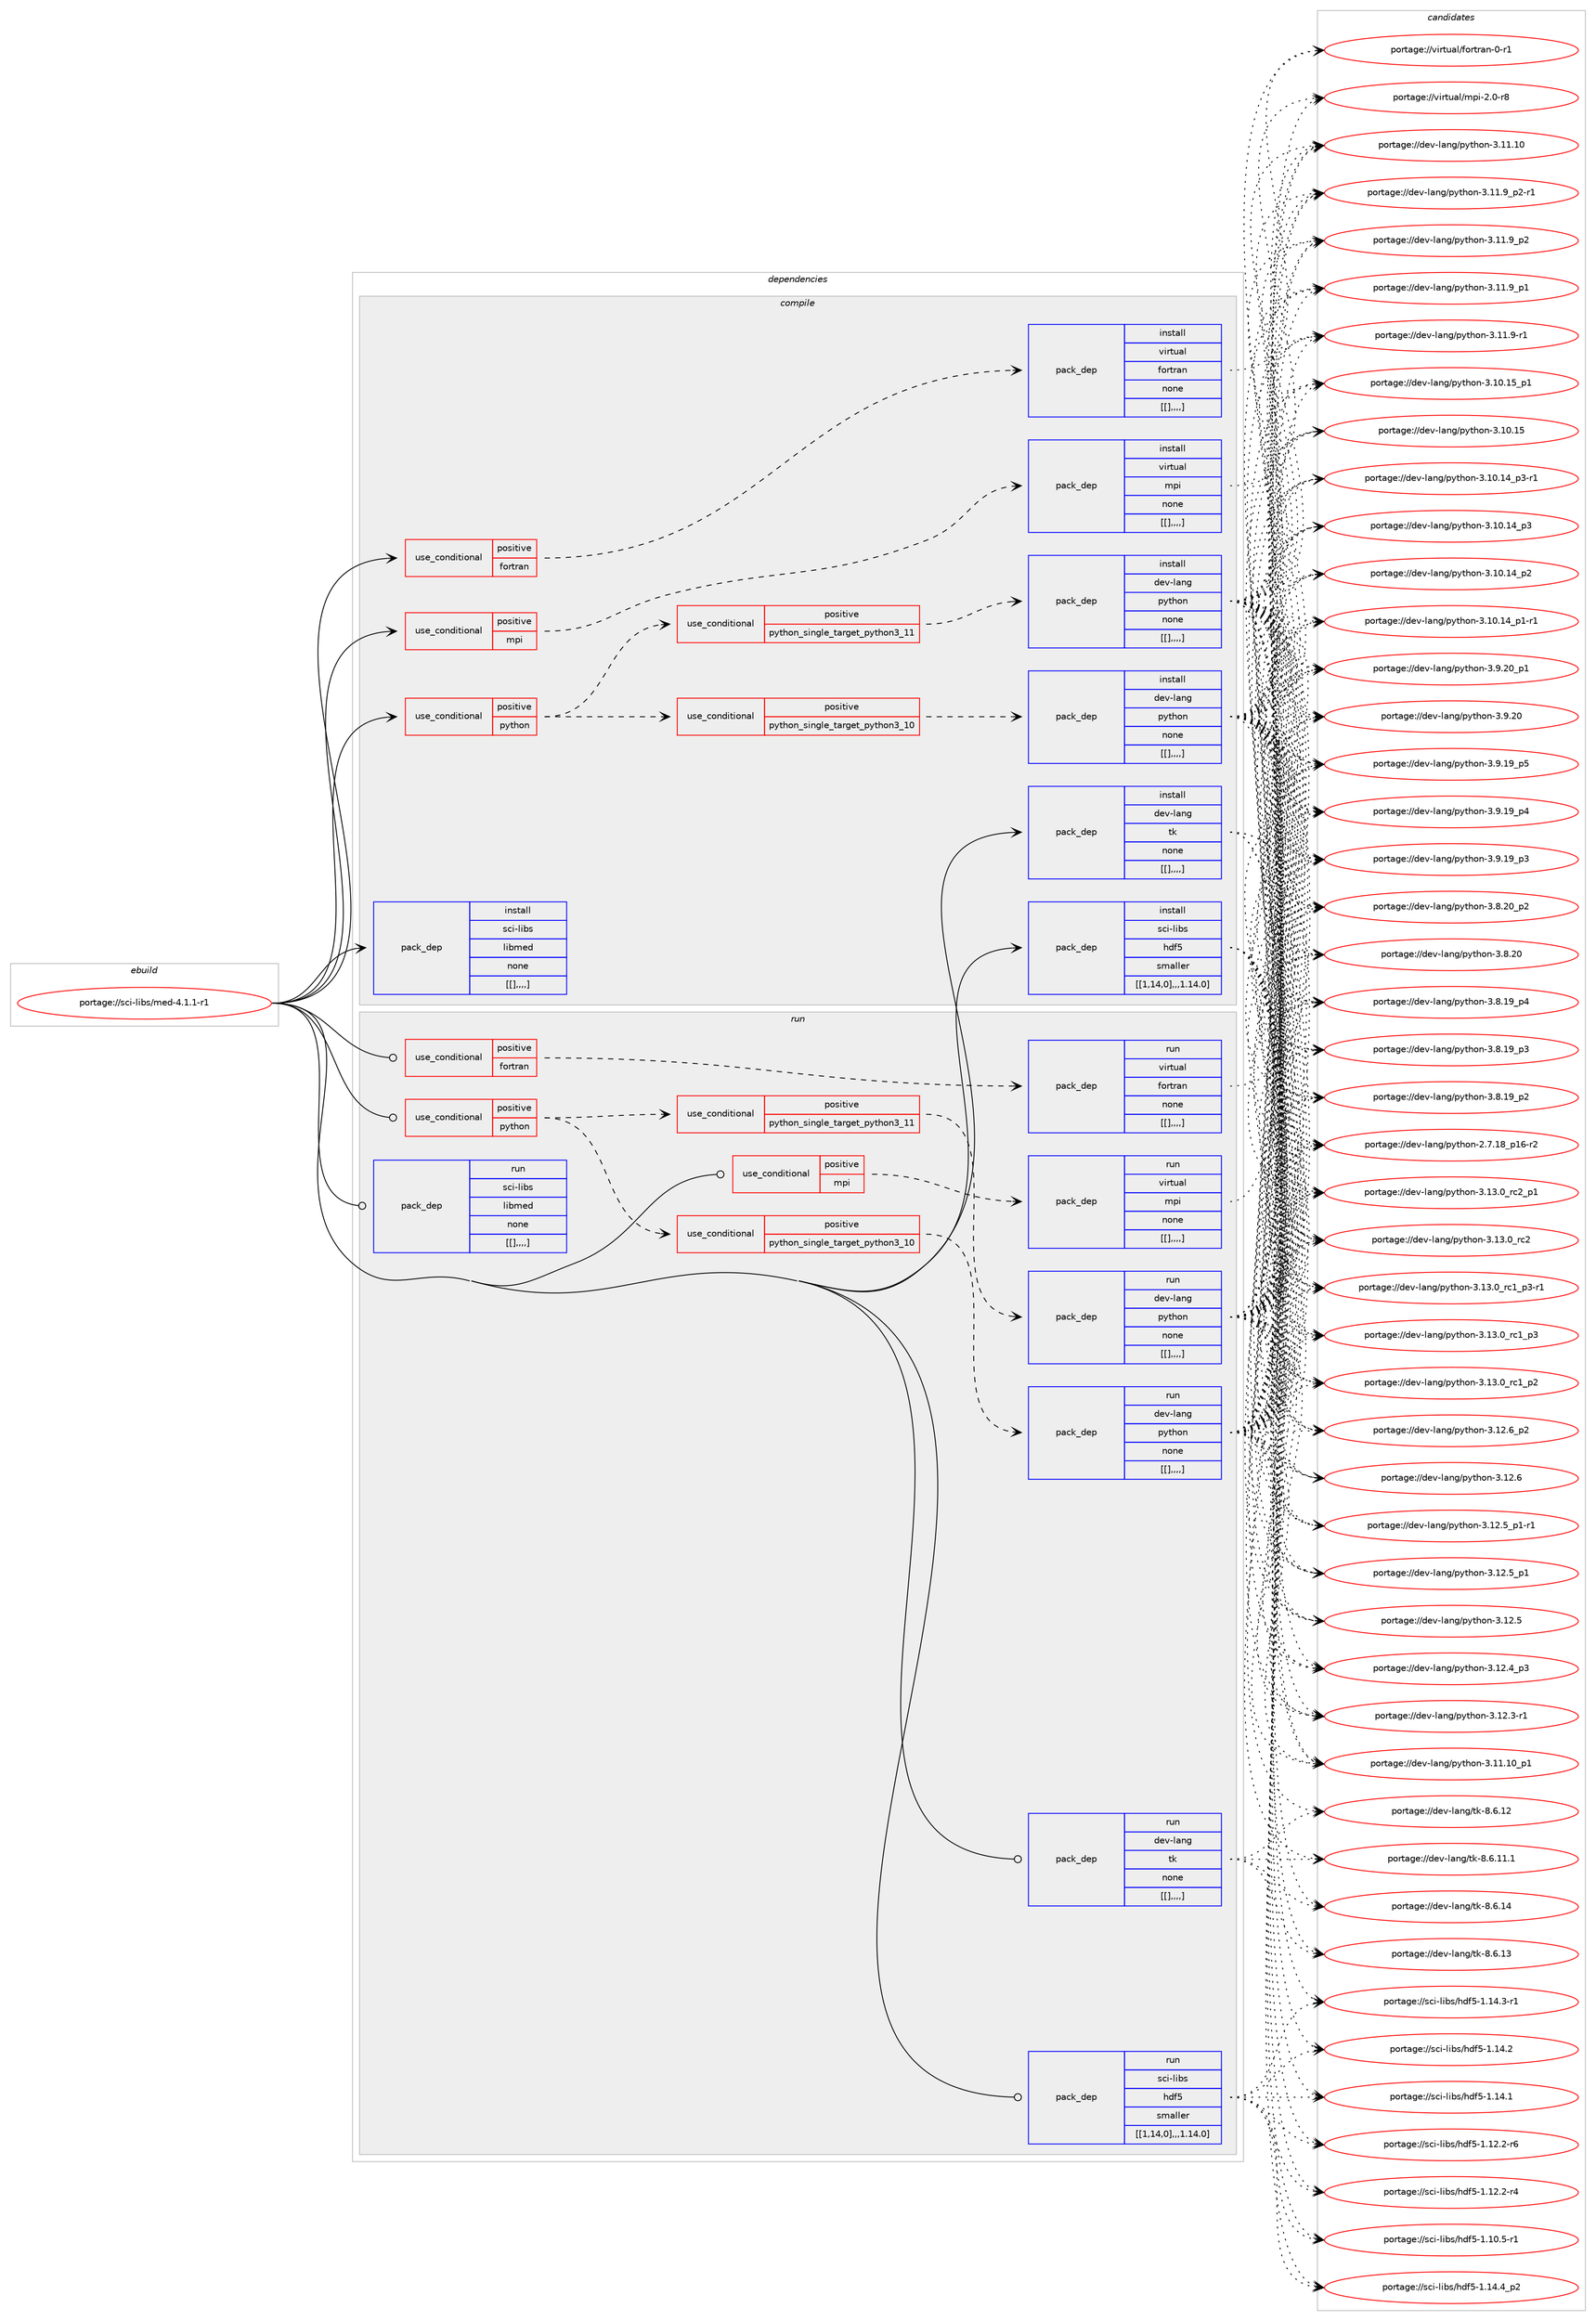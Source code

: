 digraph prolog {

# *************
# Graph options
# *************

newrank=true;
concentrate=true;
compound=true;
graph [rankdir=LR,fontname=Helvetica,fontsize=10,ranksep=1.5];#, ranksep=2.5, nodesep=0.2];
edge  [arrowhead=vee];
node  [fontname=Helvetica,fontsize=10];

# **********
# The ebuild
# **********

subgraph cluster_leftcol {
color=gray;
label=<<i>ebuild</i>>;
id [label="portage://sci-libs/med-4.1.1-r1", color=red, width=4, href="../sci-libs/med-4.1.1-r1.svg"];
}

# ****************
# The dependencies
# ****************

subgraph cluster_midcol {
color=gray;
label=<<i>dependencies</i>>;
subgraph cluster_compile {
fillcolor="#eeeeee";
style=filled;
label=<<i>compile</i>>;
subgraph cond110599 {
dependency413646 [label=<<TABLE BORDER="0" CELLBORDER="1" CELLSPACING="0" CELLPADDING="4"><TR><TD ROWSPAN="3" CELLPADDING="10">use_conditional</TD></TR><TR><TD>positive</TD></TR><TR><TD>fortran</TD></TR></TABLE>>, shape=none, color=red];
subgraph pack300154 {
dependency413647 [label=<<TABLE BORDER="0" CELLBORDER="1" CELLSPACING="0" CELLPADDING="4" WIDTH="220"><TR><TD ROWSPAN="6" CELLPADDING="30">pack_dep</TD></TR><TR><TD WIDTH="110">install</TD></TR><TR><TD>virtual</TD></TR><TR><TD>fortran</TD></TR><TR><TD>none</TD></TR><TR><TD>[[],,,,]</TD></TR></TABLE>>, shape=none, color=blue];
}
dependency413646:e -> dependency413647:w [weight=20,style="dashed",arrowhead="vee"];
}
id:e -> dependency413646:w [weight=20,style="solid",arrowhead="vee"];
subgraph cond110600 {
dependency413648 [label=<<TABLE BORDER="0" CELLBORDER="1" CELLSPACING="0" CELLPADDING="4"><TR><TD ROWSPAN="3" CELLPADDING="10">use_conditional</TD></TR><TR><TD>positive</TD></TR><TR><TD>mpi</TD></TR></TABLE>>, shape=none, color=red];
subgraph pack300155 {
dependency413649 [label=<<TABLE BORDER="0" CELLBORDER="1" CELLSPACING="0" CELLPADDING="4" WIDTH="220"><TR><TD ROWSPAN="6" CELLPADDING="30">pack_dep</TD></TR><TR><TD WIDTH="110">install</TD></TR><TR><TD>virtual</TD></TR><TR><TD>mpi</TD></TR><TR><TD>none</TD></TR><TR><TD>[[],,,,]</TD></TR></TABLE>>, shape=none, color=blue];
}
dependency413648:e -> dependency413649:w [weight=20,style="dashed",arrowhead="vee"];
}
id:e -> dependency413648:w [weight=20,style="solid",arrowhead="vee"];
subgraph cond110601 {
dependency413650 [label=<<TABLE BORDER="0" CELLBORDER="1" CELLSPACING="0" CELLPADDING="4"><TR><TD ROWSPAN="3" CELLPADDING="10">use_conditional</TD></TR><TR><TD>positive</TD></TR><TR><TD>python</TD></TR></TABLE>>, shape=none, color=red];
subgraph cond110602 {
dependency413651 [label=<<TABLE BORDER="0" CELLBORDER="1" CELLSPACING="0" CELLPADDING="4"><TR><TD ROWSPAN="3" CELLPADDING="10">use_conditional</TD></TR><TR><TD>positive</TD></TR><TR><TD>python_single_target_python3_10</TD></TR></TABLE>>, shape=none, color=red];
subgraph pack300156 {
dependency413652 [label=<<TABLE BORDER="0" CELLBORDER="1" CELLSPACING="0" CELLPADDING="4" WIDTH="220"><TR><TD ROWSPAN="6" CELLPADDING="30">pack_dep</TD></TR><TR><TD WIDTH="110">install</TD></TR><TR><TD>dev-lang</TD></TR><TR><TD>python</TD></TR><TR><TD>none</TD></TR><TR><TD>[[],,,,]</TD></TR></TABLE>>, shape=none, color=blue];
}
dependency413651:e -> dependency413652:w [weight=20,style="dashed",arrowhead="vee"];
}
dependency413650:e -> dependency413651:w [weight=20,style="dashed",arrowhead="vee"];
subgraph cond110603 {
dependency413653 [label=<<TABLE BORDER="0" CELLBORDER="1" CELLSPACING="0" CELLPADDING="4"><TR><TD ROWSPAN="3" CELLPADDING="10">use_conditional</TD></TR><TR><TD>positive</TD></TR><TR><TD>python_single_target_python3_11</TD></TR></TABLE>>, shape=none, color=red];
subgraph pack300157 {
dependency413654 [label=<<TABLE BORDER="0" CELLBORDER="1" CELLSPACING="0" CELLPADDING="4" WIDTH="220"><TR><TD ROWSPAN="6" CELLPADDING="30">pack_dep</TD></TR><TR><TD WIDTH="110">install</TD></TR><TR><TD>dev-lang</TD></TR><TR><TD>python</TD></TR><TR><TD>none</TD></TR><TR><TD>[[],,,,]</TD></TR></TABLE>>, shape=none, color=blue];
}
dependency413653:e -> dependency413654:w [weight=20,style="dashed",arrowhead="vee"];
}
dependency413650:e -> dependency413653:w [weight=20,style="dashed",arrowhead="vee"];
}
id:e -> dependency413650:w [weight=20,style="solid",arrowhead="vee"];
subgraph pack300158 {
dependency413655 [label=<<TABLE BORDER="0" CELLBORDER="1" CELLSPACING="0" CELLPADDING="4" WIDTH="220"><TR><TD ROWSPAN="6" CELLPADDING="30">pack_dep</TD></TR><TR><TD WIDTH="110">install</TD></TR><TR><TD>dev-lang</TD></TR><TR><TD>tk</TD></TR><TR><TD>none</TD></TR><TR><TD>[[],,,,]</TD></TR></TABLE>>, shape=none, color=blue];
}
id:e -> dependency413655:w [weight=20,style="solid",arrowhead="vee"];
subgraph pack300159 {
dependency413656 [label=<<TABLE BORDER="0" CELLBORDER="1" CELLSPACING="0" CELLPADDING="4" WIDTH="220"><TR><TD ROWSPAN="6" CELLPADDING="30">pack_dep</TD></TR><TR><TD WIDTH="110">install</TD></TR><TR><TD>sci-libs</TD></TR><TR><TD>hdf5</TD></TR><TR><TD>smaller</TD></TR><TR><TD>[[1,14,0],,,1.14.0]</TD></TR></TABLE>>, shape=none, color=blue];
}
id:e -> dependency413656:w [weight=20,style="solid",arrowhead="vee"];
subgraph pack300160 {
dependency413657 [label=<<TABLE BORDER="0" CELLBORDER="1" CELLSPACING="0" CELLPADDING="4" WIDTH="220"><TR><TD ROWSPAN="6" CELLPADDING="30">pack_dep</TD></TR><TR><TD WIDTH="110">install</TD></TR><TR><TD>sci-libs</TD></TR><TR><TD>libmed</TD></TR><TR><TD>none</TD></TR><TR><TD>[[],,,,]</TD></TR></TABLE>>, shape=none, color=blue];
}
id:e -> dependency413657:w [weight=20,style="solid",arrowhead="vee"];
}
subgraph cluster_compileandrun {
fillcolor="#eeeeee";
style=filled;
label=<<i>compile and run</i>>;
}
subgraph cluster_run {
fillcolor="#eeeeee";
style=filled;
label=<<i>run</i>>;
subgraph cond110604 {
dependency413658 [label=<<TABLE BORDER="0" CELLBORDER="1" CELLSPACING="0" CELLPADDING="4"><TR><TD ROWSPAN="3" CELLPADDING="10">use_conditional</TD></TR><TR><TD>positive</TD></TR><TR><TD>fortran</TD></TR></TABLE>>, shape=none, color=red];
subgraph pack300161 {
dependency413659 [label=<<TABLE BORDER="0" CELLBORDER="1" CELLSPACING="0" CELLPADDING="4" WIDTH="220"><TR><TD ROWSPAN="6" CELLPADDING="30">pack_dep</TD></TR><TR><TD WIDTH="110">run</TD></TR><TR><TD>virtual</TD></TR><TR><TD>fortran</TD></TR><TR><TD>none</TD></TR><TR><TD>[[],,,,]</TD></TR></TABLE>>, shape=none, color=blue];
}
dependency413658:e -> dependency413659:w [weight=20,style="dashed",arrowhead="vee"];
}
id:e -> dependency413658:w [weight=20,style="solid",arrowhead="odot"];
subgraph cond110605 {
dependency413660 [label=<<TABLE BORDER="0" CELLBORDER="1" CELLSPACING="0" CELLPADDING="4"><TR><TD ROWSPAN="3" CELLPADDING="10">use_conditional</TD></TR><TR><TD>positive</TD></TR><TR><TD>mpi</TD></TR></TABLE>>, shape=none, color=red];
subgraph pack300162 {
dependency413661 [label=<<TABLE BORDER="0" CELLBORDER="1" CELLSPACING="0" CELLPADDING="4" WIDTH="220"><TR><TD ROWSPAN="6" CELLPADDING="30">pack_dep</TD></TR><TR><TD WIDTH="110">run</TD></TR><TR><TD>virtual</TD></TR><TR><TD>mpi</TD></TR><TR><TD>none</TD></TR><TR><TD>[[],,,,]</TD></TR></TABLE>>, shape=none, color=blue];
}
dependency413660:e -> dependency413661:w [weight=20,style="dashed",arrowhead="vee"];
}
id:e -> dependency413660:w [weight=20,style="solid",arrowhead="odot"];
subgraph cond110606 {
dependency413662 [label=<<TABLE BORDER="0" CELLBORDER="1" CELLSPACING="0" CELLPADDING="4"><TR><TD ROWSPAN="3" CELLPADDING="10">use_conditional</TD></TR><TR><TD>positive</TD></TR><TR><TD>python</TD></TR></TABLE>>, shape=none, color=red];
subgraph cond110607 {
dependency413663 [label=<<TABLE BORDER="0" CELLBORDER="1" CELLSPACING="0" CELLPADDING="4"><TR><TD ROWSPAN="3" CELLPADDING="10">use_conditional</TD></TR><TR><TD>positive</TD></TR><TR><TD>python_single_target_python3_10</TD></TR></TABLE>>, shape=none, color=red];
subgraph pack300163 {
dependency413664 [label=<<TABLE BORDER="0" CELLBORDER="1" CELLSPACING="0" CELLPADDING="4" WIDTH="220"><TR><TD ROWSPAN="6" CELLPADDING="30">pack_dep</TD></TR><TR><TD WIDTH="110">run</TD></TR><TR><TD>dev-lang</TD></TR><TR><TD>python</TD></TR><TR><TD>none</TD></TR><TR><TD>[[],,,,]</TD></TR></TABLE>>, shape=none, color=blue];
}
dependency413663:e -> dependency413664:w [weight=20,style="dashed",arrowhead="vee"];
}
dependency413662:e -> dependency413663:w [weight=20,style="dashed",arrowhead="vee"];
subgraph cond110608 {
dependency413665 [label=<<TABLE BORDER="0" CELLBORDER="1" CELLSPACING="0" CELLPADDING="4"><TR><TD ROWSPAN="3" CELLPADDING="10">use_conditional</TD></TR><TR><TD>positive</TD></TR><TR><TD>python_single_target_python3_11</TD></TR></TABLE>>, shape=none, color=red];
subgraph pack300164 {
dependency413666 [label=<<TABLE BORDER="0" CELLBORDER="1" CELLSPACING="0" CELLPADDING="4" WIDTH="220"><TR><TD ROWSPAN="6" CELLPADDING="30">pack_dep</TD></TR><TR><TD WIDTH="110">run</TD></TR><TR><TD>dev-lang</TD></TR><TR><TD>python</TD></TR><TR><TD>none</TD></TR><TR><TD>[[],,,,]</TD></TR></TABLE>>, shape=none, color=blue];
}
dependency413665:e -> dependency413666:w [weight=20,style="dashed",arrowhead="vee"];
}
dependency413662:e -> dependency413665:w [weight=20,style="dashed",arrowhead="vee"];
}
id:e -> dependency413662:w [weight=20,style="solid",arrowhead="odot"];
subgraph pack300165 {
dependency413667 [label=<<TABLE BORDER="0" CELLBORDER="1" CELLSPACING="0" CELLPADDING="4" WIDTH="220"><TR><TD ROWSPAN="6" CELLPADDING="30">pack_dep</TD></TR><TR><TD WIDTH="110">run</TD></TR><TR><TD>dev-lang</TD></TR><TR><TD>tk</TD></TR><TR><TD>none</TD></TR><TR><TD>[[],,,,]</TD></TR></TABLE>>, shape=none, color=blue];
}
id:e -> dependency413667:w [weight=20,style="solid",arrowhead="odot"];
subgraph pack300166 {
dependency413668 [label=<<TABLE BORDER="0" CELLBORDER="1" CELLSPACING="0" CELLPADDING="4" WIDTH="220"><TR><TD ROWSPAN="6" CELLPADDING="30">pack_dep</TD></TR><TR><TD WIDTH="110">run</TD></TR><TR><TD>sci-libs</TD></TR><TR><TD>hdf5</TD></TR><TR><TD>smaller</TD></TR><TR><TD>[[1,14,0],,,1.14.0]</TD></TR></TABLE>>, shape=none, color=blue];
}
id:e -> dependency413668:w [weight=20,style="solid",arrowhead="odot"];
subgraph pack300167 {
dependency413669 [label=<<TABLE BORDER="0" CELLBORDER="1" CELLSPACING="0" CELLPADDING="4" WIDTH="220"><TR><TD ROWSPAN="6" CELLPADDING="30">pack_dep</TD></TR><TR><TD WIDTH="110">run</TD></TR><TR><TD>sci-libs</TD></TR><TR><TD>libmed</TD></TR><TR><TD>none</TD></TR><TR><TD>[[],,,,]</TD></TR></TABLE>>, shape=none, color=blue];
}
id:e -> dependency413669:w [weight=20,style="solid",arrowhead="odot"];
}
}

# **************
# The candidates
# **************

subgraph cluster_choices {
rank=same;
color=gray;
label=<<i>candidates</i>>;

subgraph choice300154 {
color=black;
nodesep=1;
choice11810511411611797108471021111141161149711045484511449 [label="portage://virtual/fortran-0-r1", color=red, width=4,href="../virtual/fortran-0-r1.svg"];
dependency413647:e -> choice11810511411611797108471021111141161149711045484511449:w [style=dotted,weight="100"];
}
subgraph choice300155 {
color=black;
nodesep=1;
choice1181051141161179710847109112105455046484511456 [label="portage://virtual/mpi-2.0-r8", color=red, width=4,href="../virtual/mpi-2.0-r8.svg"];
dependency413649:e -> choice1181051141161179710847109112105455046484511456:w [style=dotted,weight="100"];
}
subgraph choice300156 {
color=black;
nodesep=1;
choice100101118451089711010347112121116104111110455146495146489511499509511249 [label="portage://dev-lang/python-3.13.0_rc2_p1", color=red, width=4,href="../dev-lang/python-3.13.0_rc2_p1.svg"];
choice10010111845108971101034711212111610411111045514649514648951149950 [label="portage://dev-lang/python-3.13.0_rc2", color=red, width=4,href="../dev-lang/python-3.13.0_rc2.svg"];
choice1001011184510897110103471121211161041111104551464951464895114994995112514511449 [label="portage://dev-lang/python-3.13.0_rc1_p3-r1", color=red, width=4,href="../dev-lang/python-3.13.0_rc1_p3-r1.svg"];
choice100101118451089711010347112121116104111110455146495146489511499499511251 [label="portage://dev-lang/python-3.13.0_rc1_p3", color=red, width=4,href="../dev-lang/python-3.13.0_rc1_p3.svg"];
choice100101118451089711010347112121116104111110455146495146489511499499511250 [label="portage://dev-lang/python-3.13.0_rc1_p2", color=red, width=4,href="../dev-lang/python-3.13.0_rc1_p2.svg"];
choice100101118451089711010347112121116104111110455146495046549511250 [label="portage://dev-lang/python-3.12.6_p2", color=red, width=4,href="../dev-lang/python-3.12.6_p2.svg"];
choice10010111845108971101034711212111610411111045514649504654 [label="portage://dev-lang/python-3.12.6", color=red, width=4,href="../dev-lang/python-3.12.6.svg"];
choice1001011184510897110103471121211161041111104551464950465395112494511449 [label="portage://dev-lang/python-3.12.5_p1-r1", color=red, width=4,href="../dev-lang/python-3.12.5_p1-r1.svg"];
choice100101118451089711010347112121116104111110455146495046539511249 [label="portage://dev-lang/python-3.12.5_p1", color=red, width=4,href="../dev-lang/python-3.12.5_p1.svg"];
choice10010111845108971101034711212111610411111045514649504653 [label="portage://dev-lang/python-3.12.5", color=red, width=4,href="../dev-lang/python-3.12.5.svg"];
choice100101118451089711010347112121116104111110455146495046529511251 [label="portage://dev-lang/python-3.12.4_p3", color=red, width=4,href="../dev-lang/python-3.12.4_p3.svg"];
choice100101118451089711010347112121116104111110455146495046514511449 [label="portage://dev-lang/python-3.12.3-r1", color=red, width=4,href="../dev-lang/python-3.12.3-r1.svg"];
choice10010111845108971101034711212111610411111045514649494649489511249 [label="portage://dev-lang/python-3.11.10_p1", color=red, width=4,href="../dev-lang/python-3.11.10_p1.svg"];
choice1001011184510897110103471121211161041111104551464949464948 [label="portage://dev-lang/python-3.11.10", color=red, width=4,href="../dev-lang/python-3.11.10.svg"];
choice1001011184510897110103471121211161041111104551464949465795112504511449 [label="portage://dev-lang/python-3.11.9_p2-r1", color=red, width=4,href="../dev-lang/python-3.11.9_p2-r1.svg"];
choice100101118451089711010347112121116104111110455146494946579511250 [label="portage://dev-lang/python-3.11.9_p2", color=red, width=4,href="../dev-lang/python-3.11.9_p2.svg"];
choice100101118451089711010347112121116104111110455146494946579511249 [label="portage://dev-lang/python-3.11.9_p1", color=red, width=4,href="../dev-lang/python-3.11.9_p1.svg"];
choice100101118451089711010347112121116104111110455146494946574511449 [label="portage://dev-lang/python-3.11.9-r1", color=red, width=4,href="../dev-lang/python-3.11.9-r1.svg"];
choice10010111845108971101034711212111610411111045514649484649539511249 [label="portage://dev-lang/python-3.10.15_p1", color=red, width=4,href="../dev-lang/python-3.10.15_p1.svg"];
choice1001011184510897110103471121211161041111104551464948464953 [label="portage://dev-lang/python-3.10.15", color=red, width=4,href="../dev-lang/python-3.10.15.svg"];
choice100101118451089711010347112121116104111110455146494846495295112514511449 [label="portage://dev-lang/python-3.10.14_p3-r1", color=red, width=4,href="../dev-lang/python-3.10.14_p3-r1.svg"];
choice10010111845108971101034711212111610411111045514649484649529511251 [label="portage://dev-lang/python-3.10.14_p3", color=red, width=4,href="../dev-lang/python-3.10.14_p3.svg"];
choice10010111845108971101034711212111610411111045514649484649529511250 [label="portage://dev-lang/python-3.10.14_p2", color=red, width=4,href="../dev-lang/python-3.10.14_p2.svg"];
choice100101118451089711010347112121116104111110455146494846495295112494511449 [label="portage://dev-lang/python-3.10.14_p1-r1", color=red, width=4,href="../dev-lang/python-3.10.14_p1-r1.svg"];
choice100101118451089711010347112121116104111110455146574650489511249 [label="portage://dev-lang/python-3.9.20_p1", color=red, width=4,href="../dev-lang/python-3.9.20_p1.svg"];
choice10010111845108971101034711212111610411111045514657465048 [label="portage://dev-lang/python-3.9.20", color=red, width=4,href="../dev-lang/python-3.9.20.svg"];
choice100101118451089711010347112121116104111110455146574649579511253 [label="portage://dev-lang/python-3.9.19_p5", color=red, width=4,href="../dev-lang/python-3.9.19_p5.svg"];
choice100101118451089711010347112121116104111110455146574649579511252 [label="portage://dev-lang/python-3.9.19_p4", color=red, width=4,href="../dev-lang/python-3.9.19_p4.svg"];
choice100101118451089711010347112121116104111110455146574649579511251 [label="portage://dev-lang/python-3.9.19_p3", color=red, width=4,href="../dev-lang/python-3.9.19_p3.svg"];
choice100101118451089711010347112121116104111110455146564650489511250 [label="portage://dev-lang/python-3.8.20_p2", color=red, width=4,href="../dev-lang/python-3.8.20_p2.svg"];
choice10010111845108971101034711212111610411111045514656465048 [label="portage://dev-lang/python-3.8.20", color=red, width=4,href="../dev-lang/python-3.8.20.svg"];
choice100101118451089711010347112121116104111110455146564649579511252 [label="portage://dev-lang/python-3.8.19_p4", color=red, width=4,href="../dev-lang/python-3.8.19_p4.svg"];
choice100101118451089711010347112121116104111110455146564649579511251 [label="portage://dev-lang/python-3.8.19_p3", color=red, width=4,href="../dev-lang/python-3.8.19_p3.svg"];
choice100101118451089711010347112121116104111110455146564649579511250 [label="portage://dev-lang/python-3.8.19_p2", color=red, width=4,href="../dev-lang/python-3.8.19_p2.svg"];
choice100101118451089711010347112121116104111110455046554649569511249544511450 [label="portage://dev-lang/python-2.7.18_p16-r2", color=red, width=4,href="../dev-lang/python-2.7.18_p16-r2.svg"];
dependency413652:e -> choice100101118451089711010347112121116104111110455146495146489511499509511249:w [style=dotted,weight="100"];
dependency413652:e -> choice10010111845108971101034711212111610411111045514649514648951149950:w [style=dotted,weight="100"];
dependency413652:e -> choice1001011184510897110103471121211161041111104551464951464895114994995112514511449:w [style=dotted,weight="100"];
dependency413652:e -> choice100101118451089711010347112121116104111110455146495146489511499499511251:w [style=dotted,weight="100"];
dependency413652:e -> choice100101118451089711010347112121116104111110455146495146489511499499511250:w [style=dotted,weight="100"];
dependency413652:e -> choice100101118451089711010347112121116104111110455146495046549511250:w [style=dotted,weight="100"];
dependency413652:e -> choice10010111845108971101034711212111610411111045514649504654:w [style=dotted,weight="100"];
dependency413652:e -> choice1001011184510897110103471121211161041111104551464950465395112494511449:w [style=dotted,weight="100"];
dependency413652:e -> choice100101118451089711010347112121116104111110455146495046539511249:w [style=dotted,weight="100"];
dependency413652:e -> choice10010111845108971101034711212111610411111045514649504653:w [style=dotted,weight="100"];
dependency413652:e -> choice100101118451089711010347112121116104111110455146495046529511251:w [style=dotted,weight="100"];
dependency413652:e -> choice100101118451089711010347112121116104111110455146495046514511449:w [style=dotted,weight="100"];
dependency413652:e -> choice10010111845108971101034711212111610411111045514649494649489511249:w [style=dotted,weight="100"];
dependency413652:e -> choice1001011184510897110103471121211161041111104551464949464948:w [style=dotted,weight="100"];
dependency413652:e -> choice1001011184510897110103471121211161041111104551464949465795112504511449:w [style=dotted,weight="100"];
dependency413652:e -> choice100101118451089711010347112121116104111110455146494946579511250:w [style=dotted,weight="100"];
dependency413652:e -> choice100101118451089711010347112121116104111110455146494946579511249:w [style=dotted,weight="100"];
dependency413652:e -> choice100101118451089711010347112121116104111110455146494946574511449:w [style=dotted,weight="100"];
dependency413652:e -> choice10010111845108971101034711212111610411111045514649484649539511249:w [style=dotted,weight="100"];
dependency413652:e -> choice1001011184510897110103471121211161041111104551464948464953:w [style=dotted,weight="100"];
dependency413652:e -> choice100101118451089711010347112121116104111110455146494846495295112514511449:w [style=dotted,weight="100"];
dependency413652:e -> choice10010111845108971101034711212111610411111045514649484649529511251:w [style=dotted,weight="100"];
dependency413652:e -> choice10010111845108971101034711212111610411111045514649484649529511250:w [style=dotted,weight="100"];
dependency413652:e -> choice100101118451089711010347112121116104111110455146494846495295112494511449:w [style=dotted,weight="100"];
dependency413652:e -> choice100101118451089711010347112121116104111110455146574650489511249:w [style=dotted,weight="100"];
dependency413652:e -> choice10010111845108971101034711212111610411111045514657465048:w [style=dotted,weight="100"];
dependency413652:e -> choice100101118451089711010347112121116104111110455146574649579511253:w [style=dotted,weight="100"];
dependency413652:e -> choice100101118451089711010347112121116104111110455146574649579511252:w [style=dotted,weight="100"];
dependency413652:e -> choice100101118451089711010347112121116104111110455146574649579511251:w [style=dotted,weight="100"];
dependency413652:e -> choice100101118451089711010347112121116104111110455146564650489511250:w [style=dotted,weight="100"];
dependency413652:e -> choice10010111845108971101034711212111610411111045514656465048:w [style=dotted,weight="100"];
dependency413652:e -> choice100101118451089711010347112121116104111110455146564649579511252:w [style=dotted,weight="100"];
dependency413652:e -> choice100101118451089711010347112121116104111110455146564649579511251:w [style=dotted,weight="100"];
dependency413652:e -> choice100101118451089711010347112121116104111110455146564649579511250:w [style=dotted,weight="100"];
dependency413652:e -> choice100101118451089711010347112121116104111110455046554649569511249544511450:w [style=dotted,weight="100"];
}
subgraph choice300157 {
color=black;
nodesep=1;
choice100101118451089711010347112121116104111110455146495146489511499509511249 [label="portage://dev-lang/python-3.13.0_rc2_p1", color=red, width=4,href="../dev-lang/python-3.13.0_rc2_p1.svg"];
choice10010111845108971101034711212111610411111045514649514648951149950 [label="portage://dev-lang/python-3.13.0_rc2", color=red, width=4,href="../dev-lang/python-3.13.0_rc2.svg"];
choice1001011184510897110103471121211161041111104551464951464895114994995112514511449 [label="portage://dev-lang/python-3.13.0_rc1_p3-r1", color=red, width=4,href="../dev-lang/python-3.13.0_rc1_p3-r1.svg"];
choice100101118451089711010347112121116104111110455146495146489511499499511251 [label="portage://dev-lang/python-3.13.0_rc1_p3", color=red, width=4,href="../dev-lang/python-3.13.0_rc1_p3.svg"];
choice100101118451089711010347112121116104111110455146495146489511499499511250 [label="portage://dev-lang/python-3.13.0_rc1_p2", color=red, width=4,href="../dev-lang/python-3.13.0_rc1_p2.svg"];
choice100101118451089711010347112121116104111110455146495046549511250 [label="portage://dev-lang/python-3.12.6_p2", color=red, width=4,href="../dev-lang/python-3.12.6_p2.svg"];
choice10010111845108971101034711212111610411111045514649504654 [label="portage://dev-lang/python-3.12.6", color=red, width=4,href="../dev-lang/python-3.12.6.svg"];
choice1001011184510897110103471121211161041111104551464950465395112494511449 [label="portage://dev-lang/python-3.12.5_p1-r1", color=red, width=4,href="../dev-lang/python-3.12.5_p1-r1.svg"];
choice100101118451089711010347112121116104111110455146495046539511249 [label="portage://dev-lang/python-3.12.5_p1", color=red, width=4,href="../dev-lang/python-3.12.5_p1.svg"];
choice10010111845108971101034711212111610411111045514649504653 [label="portage://dev-lang/python-3.12.5", color=red, width=4,href="../dev-lang/python-3.12.5.svg"];
choice100101118451089711010347112121116104111110455146495046529511251 [label="portage://dev-lang/python-3.12.4_p3", color=red, width=4,href="../dev-lang/python-3.12.4_p3.svg"];
choice100101118451089711010347112121116104111110455146495046514511449 [label="portage://dev-lang/python-3.12.3-r1", color=red, width=4,href="../dev-lang/python-3.12.3-r1.svg"];
choice10010111845108971101034711212111610411111045514649494649489511249 [label="portage://dev-lang/python-3.11.10_p1", color=red, width=4,href="../dev-lang/python-3.11.10_p1.svg"];
choice1001011184510897110103471121211161041111104551464949464948 [label="portage://dev-lang/python-3.11.10", color=red, width=4,href="../dev-lang/python-3.11.10.svg"];
choice1001011184510897110103471121211161041111104551464949465795112504511449 [label="portage://dev-lang/python-3.11.9_p2-r1", color=red, width=4,href="../dev-lang/python-3.11.9_p2-r1.svg"];
choice100101118451089711010347112121116104111110455146494946579511250 [label="portage://dev-lang/python-3.11.9_p2", color=red, width=4,href="../dev-lang/python-3.11.9_p2.svg"];
choice100101118451089711010347112121116104111110455146494946579511249 [label="portage://dev-lang/python-3.11.9_p1", color=red, width=4,href="../dev-lang/python-3.11.9_p1.svg"];
choice100101118451089711010347112121116104111110455146494946574511449 [label="portage://dev-lang/python-3.11.9-r1", color=red, width=4,href="../dev-lang/python-3.11.9-r1.svg"];
choice10010111845108971101034711212111610411111045514649484649539511249 [label="portage://dev-lang/python-3.10.15_p1", color=red, width=4,href="../dev-lang/python-3.10.15_p1.svg"];
choice1001011184510897110103471121211161041111104551464948464953 [label="portage://dev-lang/python-3.10.15", color=red, width=4,href="../dev-lang/python-3.10.15.svg"];
choice100101118451089711010347112121116104111110455146494846495295112514511449 [label="portage://dev-lang/python-3.10.14_p3-r1", color=red, width=4,href="../dev-lang/python-3.10.14_p3-r1.svg"];
choice10010111845108971101034711212111610411111045514649484649529511251 [label="portage://dev-lang/python-3.10.14_p3", color=red, width=4,href="../dev-lang/python-3.10.14_p3.svg"];
choice10010111845108971101034711212111610411111045514649484649529511250 [label="portage://dev-lang/python-3.10.14_p2", color=red, width=4,href="../dev-lang/python-3.10.14_p2.svg"];
choice100101118451089711010347112121116104111110455146494846495295112494511449 [label="portage://dev-lang/python-3.10.14_p1-r1", color=red, width=4,href="../dev-lang/python-3.10.14_p1-r1.svg"];
choice100101118451089711010347112121116104111110455146574650489511249 [label="portage://dev-lang/python-3.9.20_p1", color=red, width=4,href="../dev-lang/python-3.9.20_p1.svg"];
choice10010111845108971101034711212111610411111045514657465048 [label="portage://dev-lang/python-3.9.20", color=red, width=4,href="../dev-lang/python-3.9.20.svg"];
choice100101118451089711010347112121116104111110455146574649579511253 [label="portage://dev-lang/python-3.9.19_p5", color=red, width=4,href="../dev-lang/python-3.9.19_p5.svg"];
choice100101118451089711010347112121116104111110455146574649579511252 [label="portage://dev-lang/python-3.9.19_p4", color=red, width=4,href="../dev-lang/python-3.9.19_p4.svg"];
choice100101118451089711010347112121116104111110455146574649579511251 [label="portage://dev-lang/python-3.9.19_p3", color=red, width=4,href="../dev-lang/python-3.9.19_p3.svg"];
choice100101118451089711010347112121116104111110455146564650489511250 [label="portage://dev-lang/python-3.8.20_p2", color=red, width=4,href="../dev-lang/python-3.8.20_p2.svg"];
choice10010111845108971101034711212111610411111045514656465048 [label="portage://dev-lang/python-3.8.20", color=red, width=4,href="../dev-lang/python-3.8.20.svg"];
choice100101118451089711010347112121116104111110455146564649579511252 [label="portage://dev-lang/python-3.8.19_p4", color=red, width=4,href="../dev-lang/python-3.8.19_p4.svg"];
choice100101118451089711010347112121116104111110455146564649579511251 [label="portage://dev-lang/python-3.8.19_p3", color=red, width=4,href="../dev-lang/python-3.8.19_p3.svg"];
choice100101118451089711010347112121116104111110455146564649579511250 [label="portage://dev-lang/python-3.8.19_p2", color=red, width=4,href="../dev-lang/python-3.8.19_p2.svg"];
choice100101118451089711010347112121116104111110455046554649569511249544511450 [label="portage://dev-lang/python-2.7.18_p16-r2", color=red, width=4,href="../dev-lang/python-2.7.18_p16-r2.svg"];
dependency413654:e -> choice100101118451089711010347112121116104111110455146495146489511499509511249:w [style=dotted,weight="100"];
dependency413654:e -> choice10010111845108971101034711212111610411111045514649514648951149950:w [style=dotted,weight="100"];
dependency413654:e -> choice1001011184510897110103471121211161041111104551464951464895114994995112514511449:w [style=dotted,weight="100"];
dependency413654:e -> choice100101118451089711010347112121116104111110455146495146489511499499511251:w [style=dotted,weight="100"];
dependency413654:e -> choice100101118451089711010347112121116104111110455146495146489511499499511250:w [style=dotted,weight="100"];
dependency413654:e -> choice100101118451089711010347112121116104111110455146495046549511250:w [style=dotted,weight="100"];
dependency413654:e -> choice10010111845108971101034711212111610411111045514649504654:w [style=dotted,weight="100"];
dependency413654:e -> choice1001011184510897110103471121211161041111104551464950465395112494511449:w [style=dotted,weight="100"];
dependency413654:e -> choice100101118451089711010347112121116104111110455146495046539511249:w [style=dotted,weight="100"];
dependency413654:e -> choice10010111845108971101034711212111610411111045514649504653:w [style=dotted,weight="100"];
dependency413654:e -> choice100101118451089711010347112121116104111110455146495046529511251:w [style=dotted,weight="100"];
dependency413654:e -> choice100101118451089711010347112121116104111110455146495046514511449:w [style=dotted,weight="100"];
dependency413654:e -> choice10010111845108971101034711212111610411111045514649494649489511249:w [style=dotted,weight="100"];
dependency413654:e -> choice1001011184510897110103471121211161041111104551464949464948:w [style=dotted,weight="100"];
dependency413654:e -> choice1001011184510897110103471121211161041111104551464949465795112504511449:w [style=dotted,weight="100"];
dependency413654:e -> choice100101118451089711010347112121116104111110455146494946579511250:w [style=dotted,weight="100"];
dependency413654:e -> choice100101118451089711010347112121116104111110455146494946579511249:w [style=dotted,weight="100"];
dependency413654:e -> choice100101118451089711010347112121116104111110455146494946574511449:w [style=dotted,weight="100"];
dependency413654:e -> choice10010111845108971101034711212111610411111045514649484649539511249:w [style=dotted,weight="100"];
dependency413654:e -> choice1001011184510897110103471121211161041111104551464948464953:w [style=dotted,weight="100"];
dependency413654:e -> choice100101118451089711010347112121116104111110455146494846495295112514511449:w [style=dotted,weight="100"];
dependency413654:e -> choice10010111845108971101034711212111610411111045514649484649529511251:w [style=dotted,weight="100"];
dependency413654:e -> choice10010111845108971101034711212111610411111045514649484649529511250:w [style=dotted,weight="100"];
dependency413654:e -> choice100101118451089711010347112121116104111110455146494846495295112494511449:w [style=dotted,weight="100"];
dependency413654:e -> choice100101118451089711010347112121116104111110455146574650489511249:w [style=dotted,weight="100"];
dependency413654:e -> choice10010111845108971101034711212111610411111045514657465048:w [style=dotted,weight="100"];
dependency413654:e -> choice100101118451089711010347112121116104111110455146574649579511253:w [style=dotted,weight="100"];
dependency413654:e -> choice100101118451089711010347112121116104111110455146574649579511252:w [style=dotted,weight="100"];
dependency413654:e -> choice100101118451089711010347112121116104111110455146574649579511251:w [style=dotted,weight="100"];
dependency413654:e -> choice100101118451089711010347112121116104111110455146564650489511250:w [style=dotted,weight="100"];
dependency413654:e -> choice10010111845108971101034711212111610411111045514656465048:w [style=dotted,weight="100"];
dependency413654:e -> choice100101118451089711010347112121116104111110455146564649579511252:w [style=dotted,weight="100"];
dependency413654:e -> choice100101118451089711010347112121116104111110455146564649579511251:w [style=dotted,weight="100"];
dependency413654:e -> choice100101118451089711010347112121116104111110455146564649579511250:w [style=dotted,weight="100"];
dependency413654:e -> choice100101118451089711010347112121116104111110455046554649569511249544511450:w [style=dotted,weight="100"];
}
subgraph choice300158 {
color=black;
nodesep=1;
choice10010111845108971101034711610745564654464952 [label="portage://dev-lang/tk-8.6.14", color=red, width=4,href="../dev-lang/tk-8.6.14.svg"];
choice10010111845108971101034711610745564654464951 [label="portage://dev-lang/tk-8.6.13", color=red, width=4,href="../dev-lang/tk-8.6.13.svg"];
choice10010111845108971101034711610745564654464950 [label="portage://dev-lang/tk-8.6.12", color=red, width=4,href="../dev-lang/tk-8.6.12.svg"];
choice100101118451089711010347116107455646544649494649 [label="portage://dev-lang/tk-8.6.11.1", color=red, width=4,href="../dev-lang/tk-8.6.11.1.svg"];
dependency413655:e -> choice10010111845108971101034711610745564654464952:w [style=dotted,weight="100"];
dependency413655:e -> choice10010111845108971101034711610745564654464951:w [style=dotted,weight="100"];
dependency413655:e -> choice10010111845108971101034711610745564654464950:w [style=dotted,weight="100"];
dependency413655:e -> choice100101118451089711010347116107455646544649494649:w [style=dotted,weight="100"];
}
subgraph choice300159 {
color=black;
nodesep=1;
choice1159910545108105981154710410010253454946495246529511250 [label="portage://sci-libs/hdf5-1.14.4_p2", color=red, width=4,href="../sci-libs/hdf5-1.14.4_p2.svg"];
choice1159910545108105981154710410010253454946495246514511449 [label="portage://sci-libs/hdf5-1.14.3-r1", color=red, width=4,href="../sci-libs/hdf5-1.14.3-r1.svg"];
choice115991054510810598115471041001025345494649524650 [label="portage://sci-libs/hdf5-1.14.2", color=red, width=4,href="../sci-libs/hdf5-1.14.2.svg"];
choice115991054510810598115471041001025345494649524649 [label="portage://sci-libs/hdf5-1.14.1", color=red, width=4,href="../sci-libs/hdf5-1.14.1.svg"];
choice1159910545108105981154710410010253454946495046504511454 [label="portage://sci-libs/hdf5-1.12.2-r6", color=red, width=4,href="../sci-libs/hdf5-1.12.2-r6.svg"];
choice1159910545108105981154710410010253454946495046504511452 [label="portage://sci-libs/hdf5-1.12.2-r4", color=red, width=4,href="../sci-libs/hdf5-1.12.2-r4.svg"];
choice1159910545108105981154710410010253454946494846534511449 [label="portage://sci-libs/hdf5-1.10.5-r1", color=red, width=4,href="../sci-libs/hdf5-1.10.5-r1.svg"];
dependency413656:e -> choice1159910545108105981154710410010253454946495246529511250:w [style=dotted,weight="100"];
dependency413656:e -> choice1159910545108105981154710410010253454946495246514511449:w [style=dotted,weight="100"];
dependency413656:e -> choice115991054510810598115471041001025345494649524650:w [style=dotted,weight="100"];
dependency413656:e -> choice115991054510810598115471041001025345494649524649:w [style=dotted,weight="100"];
dependency413656:e -> choice1159910545108105981154710410010253454946495046504511454:w [style=dotted,weight="100"];
dependency413656:e -> choice1159910545108105981154710410010253454946495046504511452:w [style=dotted,weight="100"];
dependency413656:e -> choice1159910545108105981154710410010253454946494846534511449:w [style=dotted,weight="100"];
}
subgraph choice300160 {
color=black;
nodesep=1;
}
subgraph choice300161 {
color=black;
nodesep=1;
choice11810511411611797108471021111141161149711045484511449 [label="portage://virtual/fortran-0-r1", color=red, width=4,href="../virtual/fortran-0-r1.svg"];
dependency413659:e -> choice11810511411611797108471021111141161149711045484511449:w [style=dotted,weight="100"];
}
subgraph choice300162 {
color=black;
nodesep=1;
choice1181051141161179710847109112105455046484511456 [label="portage://virtual/mpi-2.0-r8", color=red, width=4,href="../virtual/mpi-2.0-r8.svg"];
dependency413661:e -> choice1181051141161179710847109112105455046484511456:w [style=dotted,weight="100"];
}
subgraph choice300163 {
color=black;
nodesep=1;
choice100101118451089711010347112121116104111110455146495146489511499509511249 [label="portage://dev-lang/python-3.13.0_rc2_p1", color=red, width=4,href="../dev-lang/python-3.13.0_rc2_p1.svg"];
choice10010111845108971101034711212111610411111045514649514648951149950 [label="portage://dev-lang/python-3.13.0_rc2", color=red, width=4,href="../dev-lang/python-3.13.0_rc2.svg"];
choice1001011184510897110103471121211161041111104551464951464895114994995112514511449 [label="portage://dev-lang/python-3.13.0_rc1_p3-r1", color=red, width=4,href="../dev-lang/python-3.13.0_rc1_p3-r1.svg"];
choice100101118451089711010347112121116104111110455146495146489511499499511251 [label="portage://dev-lang/python-3.13.0_rc1_p3", color=red, width=4,href="../dev-lang/python-3.13.0_rc1_p3.svg"];
choice100101118451089711010347112121116104111110455146495146489511499499511250 [label="portage://dev-lang/python-3.13.0_rc1_p2", color=red, width=4,href="../dev-lang/python-3.13.0_rc1_p2.svg"];
choice100101118451089711010347112121116104111110455146495046549511250 [label="portage://dev-lang/python-3.12.6_p2", color=red, width=4,href="../dev-lang/python-3.12.6_p2.svg"];
choice10010111845108971101034711212111610411111045514649504654 [label="portage://dev-lang/python-3.12.6", color=red, width=4,href="../dev-lang/python-3.12.6.svg"];
choice1001011184510897110103471121211161041111104551464950465395112494511449 [label="portage://dev-lang/python-3.12.5_p1-r1", color=red, width=4,href="../dev-lang/python-3.12.5_p1-r1.svg"];
choice100101118451089711010347112121116104111110455146495046539511249 [label="portage://dev-lang/python-3.12.5_p1", color=red, width=4,href="../dev-lang/python-3.12.5_p1.svg"];
choice10010111845108971101034711212111610411111045514649504653 [label="portage://dev-lang/python-3.12.5", color=red, width=4,href="../dev-lang/python-3.12.5.svg"];
choice100101118451089711010347112121116104111110455146495046529511251 [label="portage://dev-lang/python-3.12.4_p3", color=red, width=4,href="../dev-lang/python-3.12.4_p3.svg"];
choice100101118451089711010347112121116104111110455146495046514511449 [label="portage://dev-lang/python-3.12.3-r1", color=red, width=4,href="../dev-lang/python-3.12.3-r1.svg"];
choice10010111845108971101034711212111610411111045514649494649489511249 [label="portage://dev-lang/python-3.11.10_p1", color=red, width=4,href="../dev-lang/python-3.11.10_p1.svg"];
choice1001011184510897110103471121211161041111104551464949464948 [label="portage://dev-lang/python-3.11.10", color=red, width=4,href="../dev-lang/python-3.11.10.svg"];
choice1001011184510897110103471121211161041111104551464949465795112504511449 [label="portage://dev-lang/python-3.11.9_p2-r1", color=red, width=4,href="../dev-lang/python-3.11.9_p2-r1.svg"];
choice100101118451089711010347112121116104111110455146494946579511250 [label="portage://dev-lang/python-3.11.9_p2", color=red, width=4,href="../dev-lang/python-3.11.9_p2.svg"];
choice100101118451089711010347112121116104111110455146494946579511249 [label="portage://dev-lang/python-3.11.9_p1", color=red, width=4,href="../dev-lang/python-3.11.9_p1.svg"];
choice100101118451089711010347112121116104111110455146494946574511449 [label="portage://dev-lang/python-3.11.9-r1", color=red, width=4,href="../dev-lang/python-3.11.9-r1.svg"];
choice10010111845108971101034711212111610411111045514649484649539511249 [label="portage://dev-lang/python-3.10.15_p1", color=red, width=4,href="../dev-lang/python-3.10.15_p1.svg"];
choice1001011184510897110103471121211161041111104551464948464953 [label="portage://dev-lang/python-3.10.15", color=red, width=4,href="../dev-lang/python-3.10.15.svg"];
choice100101118451089711010347112121116104111110455146494846495295112514511449 [label="portage://dev-lang/python-3.10.14_p3-r1", color=red, width=4,href="../dev-lang/python-3.10.14_p3-r1.svg"];
choice10010111845108971101034711212111610411111045514649484649529511251 [label="portage://dev-lang/python-3.10.14_p3", color=red, width=4,href="../dev-lang/python-3.10.14_p3.svg"];
choice10010111845108971101034711212111610411111045514649484649529511250 [label="portage://dev-lang/python-3.10.14_p2", color=red, width=4,href="../dev-lang/python-3.10.14_p2.svg"];
choice100101118451089711010347112121116104111110455146494846495295112494511449 [label="portage://dev-lang/python-3.10.14_p1-r1", color=red, width=4,href="../dev-lang/python-3.10.14_p1-r1.svg"];
choice100101118451089711010347112121116104111110455146574650489511249 [label="portage://dev-lang/python-3.9.20_p1", color=red, width=4,href="../dev-lang/python-3.9.20_p1.svg"];
choice10010111845108971101034711212111610411111045514657465048 [label="portage://dev-lang/python-3.9.20", color=red, width=4,href="../dev-lang/python-3.9.20.svg"];
choice100101118451089711010347112121116104111110455146574649579511253 [label="portage://dev-lang/python-3.9.19_p5", color=red, width=4,href="../dev-lang/python-3.9.19_p5.svg"];
choice100101118451089711010347112121116104111110455146574649579511252 [label="portage://dev-lang/python-3.9.19_p4", color=red, width=4,href="../dev-lang/python-3.9.19_p4.svg"];
choice100101118451089711010347112121116104111110455146574649579511251 [label="portage://dev-lang/python-3.9.19_p3", color=red, width=4,href="../dev-lang/python-3.9.19_p3.svg"];
choice100101118451089711010347112121116104111110455146564650489511250 [label="portage://dev-lang/python-3.8.20_p2", color=red, width=4,href="../dev-lang/python-3.8.20_p2.svg"];
choice10010111845108971101034711212111610411111045514656465048 [label="portage://dev-lang/python-3.8.20", color=red, width=4,href="../dev-lang/python-3.8.20.svg"];
choice100101118451089711010347112121116104111110455146564649579511252 [label="portage://dev-lang/python-3.8.19_p4", color=red, width=4,href="../dev-lang/python-3.8.19_p4.svg"];
choice100101118451089711010347112121116104111110455146564649579511251 [label="portage://dev-lang/python-3.8.19_p3", color=red, width=4,href="../dev-lang/python-3.8.19_p3.svg"];
choice100101118451089711010347112121116104111110455146564649579511250 [label="portage://dev-lang/python-3.8.19_p2", color=red, width=4,href="../dev-lang/python-3.8.19_p2.svg"];
choice100101118451089711010347112121116104111110455046554649569511249544511450 [label="portage://dev-lang/python-2.7.18_p16-r2", color=red, width=4,href="../dev-lang/python-2.7.18_p16-r2.svg"];
dependency413664:e -> choice100101118451089711010347112121116104111110455146495146489511499509511249:w [style=dotted,weight="100"];
dependency413664:e -> choice10010111845108971101034711212111610411111045514649514648951149950:w [style=dotted,weight="100"];
dependency413664:e -> choice1001011184510897110103471121211161041111104551464951464895114994995112514511449:w [style=dotted,weight="100"];
dependency413664:e -> choice100101118451089711010347112121116104111110455146495146489511499499511251:w [style=dotted,weight="100"];
dependency413664:e -> choice100101118451089711010347112121116104111110455146495146489511499499511250:w [style=dotted,weight="100"];
dependency413664:e -> choice100101118451089711010347112121116104111110455146495046549511250:w [style=dotted,weight="100"];
dependency413664:e -> choice10010111845108971101034711212111610411111045514649504654:w [style=dotted,weight="100"];
dependency413664:e -> choice1001011184510897110103471121211161041111104551464950465395112494511449:w [style=dotted,weight="100"];
dependency413664:e -> choice100101118451089711010347112121116104111110455146495046539511249:w [style=dotted,weight="100"];
dependency413664:e -> choice10010111845108971101034711212111610411111045514649504653:w [style=dotted,weight="100"];
dependency413664:e -> choice100101118451089711010347112121116104111110455146495046529511251:w [style=dotted,weight="100"];
dependency413664:e -> choice100101118451089711010347112121116104111110455146495046514511449:w [style=dotted,weight="100"];
dependency413664:e -> choice10010111845108971101034711212111610411111045514649494649489511249:w [style=dotted,weight="100"];
dependency413664:e -> choice1001011184510897110103471121211161041111104551464949464948:w [style=dotted,weight="100"];
dependency413664:e -> choice1001011184510897110103471121211161041111104551464949465795112504511449:w [style=dotted,weight="100"];
dependency413664:e -> choice100101118451089711010347112121116104111110455146494946579511250:w [style=dotted,weight="100"];
dependency413664:e -> choice100101118451089711010347112121116104111110455146494946579511249:w [style=dotted,weight="100"];
dependency413664:e -> choice100101118451089711010347112121116104111110455146494946574511449:w [style=dotted,weight="100"];
dependency413664:e -> choice10010111845108971101034711212111610411111045514649484649539511249:w [style=dotted,weight="100"];
dependency413664:e -> choice1001011184510897110103471121211161041111104551464948464953:w [style=dotted,weight="100"];
dependency413664:e -> choice100101118451089711010347112121116104111110455146494846495295112514511449:w [style=dotted,weight="100"];
dependency413664:e -> choice10010111845108971101034711212111610411111045514649484649529511251:w [style=dotted,weight="100"];
dependency413664:e -> choice10010111845108971101034711212111610411111045514649484649529511250:w [style=dotted,weight="100"];
dependency413664:e -> choice100101118451089711010347112121116104111110455146494846495295112494511449:w [style=dotted,weight="100"];
dependency413664:e -> choice100101118451089711010347112121116104111110455146574650489511249:w [style=dotted,weight="100"];
dependency413664:e -> choice10010111845108971101034711212111610411111045514657465048:w [style=dotted,weight="100"];
dependency413664:e -> choice100101118451089711010347112121116104111110455146574649579511253:w [style=dotted,weight="100"];
dependency413664:e -> choice100101118451089711010347112121116104111110455146574649579511252:w [style=dotted,weight="100"];
dependency413664:e -> choice100101118451089711010347112121116104111110455146574649579511251:w [style=dotted,weight="100"];
dependency413664:e -> choice100101118451089711010347112121116104111110455146564650489511250:w [style=dotted,weight="100"];
dependency413664:e -> choice10010111845108971101034711212111610411111045514656465048:w [style=dotted,weight="100"];
dependency413664:e -> choice100101118451089711010347112121116104111110455146564649579511252:w [style=dotted,weight="100"];
dependency413664:e -> choice100101118451089711010347112121116104111110455146564649579511251:w [style=dotted,weight="100"];
dependency413664:e -> choice100101118451089711010347112121116104111110455146564649579511250:w [style=dotted,weight="100"];
dependency413664:e -> choice100101118451089711010347112121116104111110455046554649569511249544511450:w [style=dotted,weight="100"];
}
subgraph choice300164 {
color=black;
nodesep=1;
choice100101118451089711010347112121116104111110455146495146489511499509511249 [label="portage://dev-lang/python-3.13.0_rc2_p1", color=red, width=4,href="../dev-lang/python-3.13.0_rc2_p1.svg"];
choice10010111845108971101034711212111610411111045514649514648951149950 [label="portage://dev-lang/python-3.13.0_rc2", color=red, width=4,href="../dev-lang/python-3.13.0_rc2.svg"];
choice1001011184510897110103471121211161041111104551464951464895114994995112514511449 [label="portage://dev-lang/python-3.13.0_rc1_p3-r1", color=red, width=4,href="../dev-lang/python-3.13.0_rc1_p3-r1.svg"];
choice100101118451089711010347112121116104111110455146495146489511499499511251 [label="portage://dev-lang/python-3.13.0_rc1_p3", color=red, width=4,href="../dev-lang/python-3.13.0_rc1_p3.svg"];
choice100101118451089711010347112121116104111110455146495146489511499499511250 [label="portage://dev-lang/python-3.13.0_rc1_p2", color=red, width=4,href="../dev-lang/python-3.13.0_rc1_p2.svg"];
choice100101118451089711010347112121116104111110455146495046549511250 [label="portage://dev-lang/python-3.12.6_p2", color=red, width=4,href="../dev-lang/python-3.12.6_p2.svg"];
choice10010111845108971101034711212111610411111045514649504654 [label="portage://dev-lang/python-3.12.6", color=red, width=4,href="../dev-lang/python-3.12.6.svg"];
choice1001011184510897110103471121211161041111104551464950465395112494511449 [label="portage://dev-lang/python-3.12.5_p1-r1", color=red, width=4,href="../dev-lang/python-3.12.5_p1-r1.svg"];
choice100101118451089711010347112121116104111110455146495046539511249 [label="portage://dev-lang/python-3.12.5_p1", color=red, width=4,href="../dev-lang/python-3.12.5_p1.svg"];
choice10010111845108971101034711212111610411111045514649504653 [label="portage://dev-lang/python-3.12.5", color=red, width=4,href="../dev-lang/python-3.12.5.svg"];
choice100101118451089711010347112121116104111110455146495046529511251 [label="portage://dev-lang/python-3.12.4_p3", color=red, width=4,href="../dev-lang/python-3.12.4_p3.svg"];
choice100101118451089711010347112121116104111110455146495046514511449 [label="portage://dev-lang/python-3.12.3-r1", color=red, width=4,href="../dev-lang/python-3.12.3-r1.svg"];
choice10010111845108971101034711212111610411111045514649494649489511249 [label="portage://dev-lang/python-3.11.10_p1", color=red, width=4,href="../dev-lang/python-3.11.10_p1.svg"];
choice1001011184510897110103471121211161041111104551464949464948 [label="portage://dev-lang/python-3.11.10", color=red, width=4,href="../dev-lang/python-3.11.10.svg"];
choice1001011184510897110103471121211161041111104551464949465795112504511449 [label="portage://dev-lang/python-3.11.9_p2-r1", color=red, width=4,href="../dev-lang/python-3.11.9_p2-r1.svg"];
choice100101118451089711010347112121116104111110455146494946579511250 [label="portage://dev-lang/python-3.11.9_p2", color=red, width=4,href="../dev-lang/python-3.11.9_p2.svg"];
choice100101118451089711010347112121116104111110455146494946579511249 [label="portage://dev-lang/python-3.11.9_p1", color=red, width=4,href="../dev-lang/python-3.11.9_p1.svg"];
choice100101118451089711010347112121116104111110455146494946574511449 [label="portage://dev-lang/python-3.11.9-r1", color=red, width=4,href="../dev-lang/python-3.11.9-r1.svg"];
choice10010111845108971101034711212111610411111045514649484649539511249 [label="portage://dev-lang/python-3.10.15_p1", color=red, width=4,href="../dev-lang/python-3.10.15_p1.svg"];
choice1001011184510897110103471121211161041111104551464948464953 [label="portage://dev-lang/python-3.10.15", color=red, width=4,href="../dev-lang/python-3.10.15.svg"];
choice100101118451089711010347112121116104111110455146494846495295112514511449 [label="portage://dev-lang/python-3.10.14_p3-r1", color=red, width=4,href="../dev-lang/python-3.10.14_p3-r1.svg"];
choice10010111845108971101034711212111610411111045514649484649529511251 [label="portage://dev-lang/python-3.10.14_p3", color=red, width=4,href="../dev-lang/python-3.10.14_p3.svg"];
choice10010111845108971101034711212111610411111045514649484649529511250 [label="portage://dev-lang/python-3.10.14_p2", color=red, width=4,href="../dev-lang/python-3.10.14_p2.svg"];
choice100101118451089711010347112121116104111110455146494846495295112494511449 [label="portage://dev-lang/python-3.10.14_p1-r1", color=red, width=4,href="../dev-lang/python-3.10.14_p1-r1.svg"];
choice100101118451089711010347112121116104111110455146574650489511249 [label="portage://dev-lang/python-3.9.20_p1", color=red, width=4,href="../dev-lang/python-3.9.20_p1.svg"];
choice10010111845108971101034711212111610411111045514657465048 [label="portage://dev-lang/python-3.9.20", color=red, width=4,href="../dev-lang/python-3.9.20.svg"];
choice100101118451089711010347112121116104111110455146574649579511253 [label="portage://dev-lang/python-3.9.19_p5", color=red, width=4,href="../dev-lang/python-3.9.19_p5.svg"];
choice100101118451089711010347112121116104111110455146574649579511252 [label="portage://dev-lang/python-3.9.19_p4", color=red, width=4,href="../dev-lang/python-3.9.19_p4.svg"];
choice100101118451089711010347112121116104111110455146574649579511251 [label="portage://dev-lang/python-3.9.19_p3", color=red, width=4,href="../dev-lang/python-3.9.19_p3.svg"];
choice100101118451089711010347112121116104111110455146564650489511250 [label="portage://dev-lang/python-3.8.20_p2", color=red, width=4,href="../dev-lang/python-3.8.20_p2.svg"];
choice10010111845108971101034711212111610411111045514656465048 [label="portage://dev-lang/python-3.8.20", color=red, width=4,href="../dev-lang/python-3.8.20.svg"];
choice100101118451089711010347112121116104111110455146564649579511252 [label="portage://dev-lang/python-3.8.19_p4", color=red, width=4,href="../dev-lang/python-3.8.19_p4.svg"];
choice100101118451089711010347112121116104111110455146564649579511251 [label="portage://dev-lang/python-3.8.19_p3", color=red, width=4,href="../dev-lang/python-3.8.19_p3.svg"];
choice100101118451089711010347112121116104111110455146564649579511250 [label="portage://dev-lang/python-3.8.19_p2", color=red, width=4,href="../dev-lang/python-3.8.19_p2.svg"];
choice100101118451089711010347112121116104111110455046554649569511249544511450 [label="portage://dev-lang/python-2.7.18_p16-r2", color=red, width=4,href="../dev-lang/python-2.7.18_p16-r2.svg"];
dependency413666:e -> choice100101118451089711010347112121116104111110455146495146489511499509511249:w [style=dotted,weight="100"];
dependency413666:e -> choice10010111845108971101034711212111610411111045514649514648951149950:w [style=dotted,weight="100"];
dependency413666:e -> choice1001011184510897110103471121211161041111104551464951464895114994995112514511449:w [style=dotted,weight="100"];
dependency413666:e -> choice100101118451089711010347112121116104111110455146495146489511499499511251:w [style=dotted,weight="100"];
dependency413666:e -> choice100101118451089711010347112121116104111110455146495146489511499499511250:w [style=dotted,weight="100"];
dependency413666:e -> choice100101118451089711010347112121116104111110455146495046549511250:w [style=dotted,weight="100"];
dependency413666:e -> choice10010111845108971101034711212111610411111045514649504654:w [style=dotted,weight="100"];
dependency413666:e -> choice1001011184510897110103471121211161041111104551464950465395112494511449:w [style=dotted,weight="100"];
dependency413666:e -> choice100101118451089711010347112121116104111110455146495046539511249:w [style=dotted,weight="100"];
dependency413666:e -> choice10010111845108971101034711212111610411111045514649504653:w [style=dotted,weight="100"];
dependency413666:e -> choice100101118451089711010347112121116104111110455146495046529511251:w [style=dotted,weight="100"];
dependency413666:e -> choice100101118451089711010347112121116104111110455146495046514511449:w [style=dotted,weight="100"];
dependency413666:e -> choice10010111845108971101034711212111610411111045514649494649489511249:w [style=dotted,weight="100"];
dependency413666:e -> choice1001011184510897110103471121211161041111104551464949464948:w [style=dotted,weight="100"];
dependency413666:e -> choice1001011184510897110103471121211161041111104551464949465795112504511449:w [style=dotted,weight="100"];
dependency413666:e -> choice100101118451089711010347112121116104111110455146494946579511250:w [style=dotted,weight="100"];
dependency413666:e -> choice100101118451089711010347112121116104111110455146494946579511249:w [style=dotted,weight="100"];
dependency413666:e -> choice100101118451089711010347112121116104111110455146494946574511449:w [style=dotted,weight="100"];
dependency413666:e -> choice10010111845108971101034711212111610411111045514649484649539511249:w [style=dotted,weight="100"];
dependency413666:e -> choice1001011184510897110103471121211161041111104551464948464953:w [style=dotted,weight="100"];
dependency413666:e -> choice100101118451089711010347112121116104111110455146494846495295112514511449:w [style=dotted,weight="100"];
dependency413666:e -> choice10010111845108971101034711212111610411111045514649484649529511251:w [style=dotted,weight="100"];
dependency413666:e -> choice10010111845108971101034711212111610411111045514649484649529511250:w [style=dotted,weight="100"];
dependency413666:e -> choice100101118451089711010347112121116104111110455146494846495295112494511449:w [style=dotted,weight="100"];
dependency413666:e -> choice100101118451089711010347112121116104111110455146574650489511249:w [style=dotted,weight="100"];
dependency413666:e -> choice10010111845108971101034711212111610411111045514657465048:w [style=dotted,weight="100"];
dependency413666:e -> choice100101118451089711010347112121116104111110455146574649579511253:w [style=dotted,weight="100"];
dependency413666:e -> choice100101118451089711010347112121116104111110455146574649579511252:w [style=dotted,weight="100"];
dependency413666:e -> choice100101118451089711010347112121116104111110455146574649579511251:w [style=dotted,weight="100"];
dependency413666:e -> choice100101118451089711010347112121116104111110455146564650489511250:w [style=dotted,weight="100"];
dependency413666:e -> choice10010111845108971101034711212111610411111045514656465048:w [style=dotted,weight="100"];
dependency413666:e -> choice100101118451089711010347112121116104111110455146564649579511252:w [style=dotted,weight="100"];
dependency413666:e -> choice100101118451089711010347112121116104111110455146564649579511251:w [style=dotted,weight="100"];
dependency413666:e -> choice100101118451089711010347112121116104111110455146564649579511250:w [style=dotted,weight="100"];
dependency413666:e -> choice100101118451089711010347112121116104111110455046554649569511249544511450:w [style=dotted,weight="100"];
}
subgraph choice300165 {
color=black;
nodesep=1;
choice10010111845108971101034711610745564654464952 [label="portage://dev-lang/tk-8.6.14", color=red, width=4,href="../dev-lang/tk-8.6.14.svg"];
choice10010111845108971101034711610745564654464951 [label="portage://dev-lang/tk-8.6.13", color=red, width=4,href="../dev-lang/tk-8.6.13.svg"];
choice10010111845108971101034711610745564654464950 [label="portage://dev-lang/tk-8.6.12", color=red, width=4,href="../dev-lang/tk-8.6.12.svg"];
choice100101118451089711010347116107455646544649494649 [label="portage://dev-lang/tk-8.6.11.1", color=red, width=4,href="../dev-lang/tk-8.6.11.1.svg"];
dependency413667:e -> choice10010111845108971101034711610745564654464952:w [style=dotted,weight="100"];
dependency413667:e -> choice10010111845108971101034711610745564654464951:w [style=dotted,weight="100"];
dependency413667:e -> choice10010111845108971101034711610745564654464950:w [style=dotted,weight="100"];
dependency413667:e -> choice100101118451089711010347116107455646544649494649:w [style=dotted,weight="100"];
}
subgraph choice300166 {
color=black;
nodesep=1;
choice1159910545108105981154710410010253454946495246529511250 [label="portage://sci-libs/hdf5-1.14.4_p2", color=red, width=4,href="../sci-libs/hdf5-1.14.4_p2.svg"];
choice1159910545108105981154710410010253454946495246514511449 [label="portage://sci-libs/hdf5-1.14.3-r1", color=red, width=4,href="../sci-libs/hdf5-1.14.3-r1.svg"];
choice115991054510810598115471041001025345494649524650 [label="portage://sci-libs/hdf5-1.14.2", color=red, width=4,href="../sci-libs/hdf5-1.14.2.svg"];
choice115991054510810598115471041001025345494649524649 [label="portage://sci-libs/hdf5-1.14.1", color=red, width=4,href="../sci-libs/hdf5-1.14.1.svg"];
choice1159910545108105981154710410010253454946495046504511454 [label="portage://sci-libs/hdf5-1.12.2-r6", color=red, width=4,href="../sci-libs/hdf5-1.12.2-r6.svg"];
choice1159910545108105981154710410010253454946495046504511452 [label="portage://sci-libs/hdf5-1.12.2-r4", color=red, width=4,href="../sci-libs/hdf5-1.12.2-r4.svg"];
choice1159910545108105981154710410010253454946494846534511449 [label="portage://sci-libs/hdf5-1.10.5-r1", color=red, width=4,href="../sci-libs/hdf5-1.10.5-r1.svg"];
dependency413668:e -> choice1159910545108105981154710410010253454946495246529511250:w [style=dotted,weight="100"];
dependency413668:e -> choice1159910545108105981154710410010253454946495246514511449:w [style=dotted,weight="100"];
dependency413668:e -> choice115991054510810598115471041001025345494649524650:w [style=dotted,weight="100"];
dependency413668:e -> choice115991054510810598115471041001025345494649524649:w [style=dotted,weight="100"];
dependency413668:e -> choice1159910545108105981154710410010253454946495046504511454:w [style=dotted,weight="100"];
dependency413668:e -> choice1159910545108105981154710410010253454946495046504511452:w [style=dotted,weight="100"];
dependency413668:e -> choice1159910545108105981154710410010253454946494846534511449:w [style=dotted,weight="100"];
}
subgraph choice300167 {
color=black;
nodesep=1;
}
}

}
